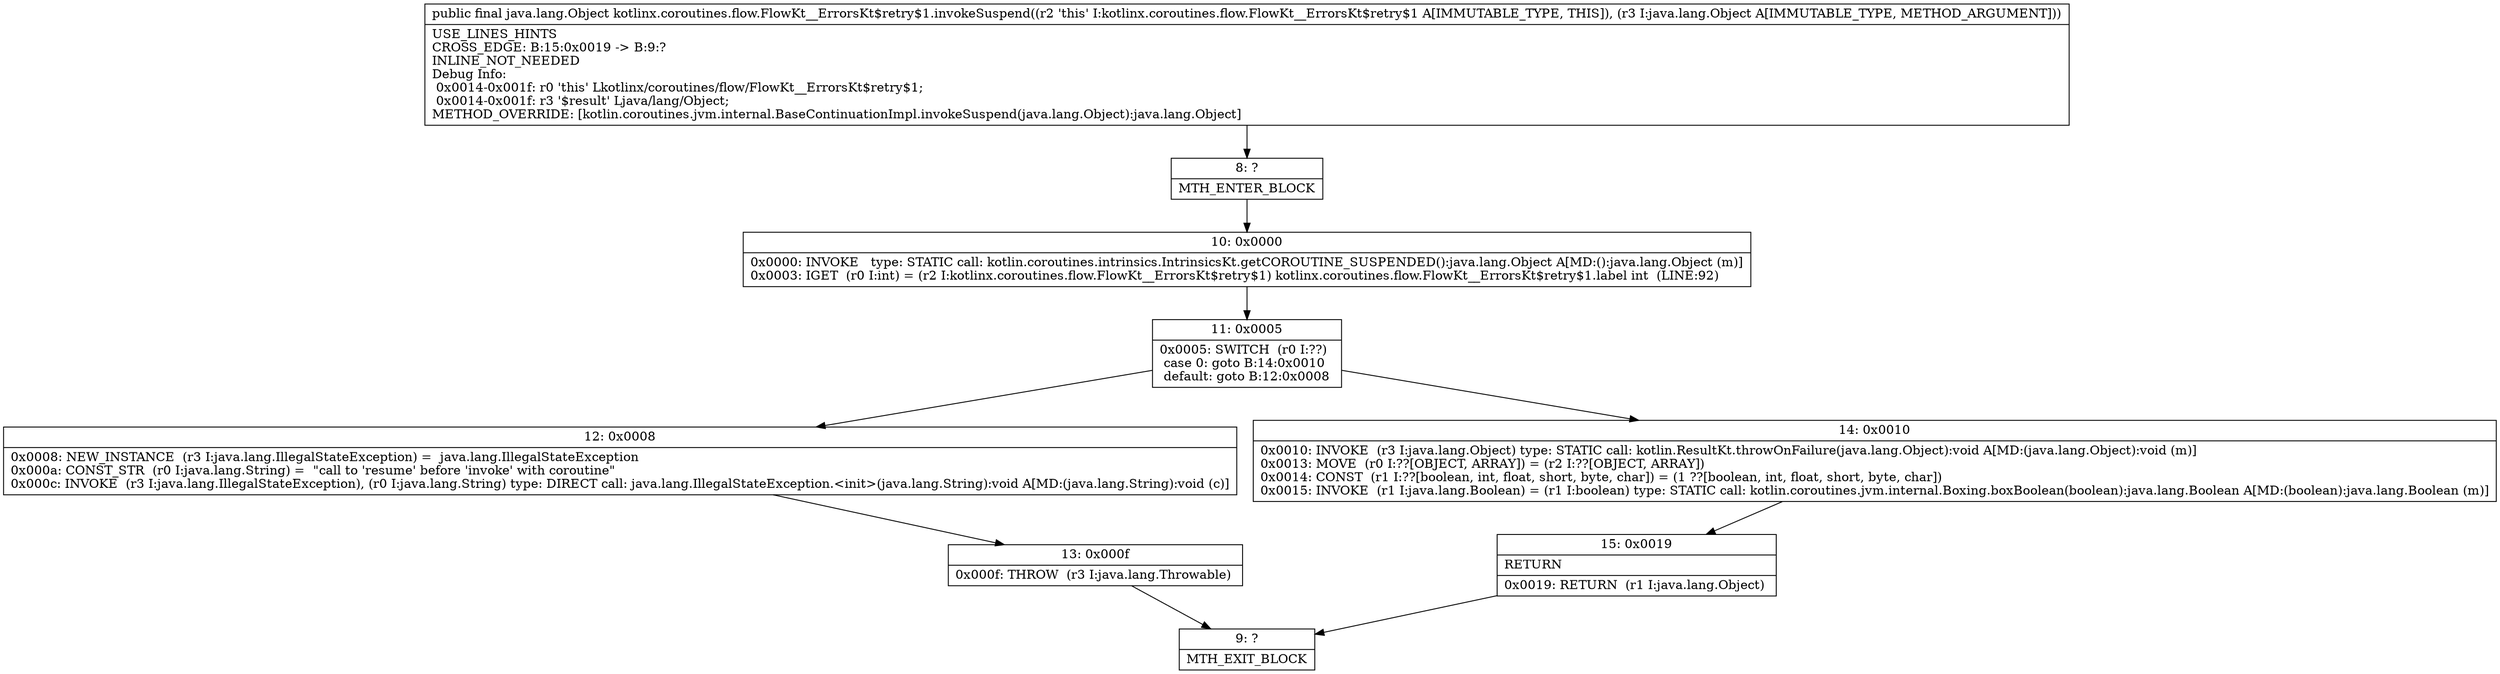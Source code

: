 digraph "CFG forkotlinx.coroutines.flow.FlowKt__ErrorsKt$retry$1.invokeSuspend(Ljava\/lang\/Object;)Ljava\/lang\/Object;" {
Node_8 [shape=record,label="{8\:\ ?|MTH_ENTER_BLOCK\l}"];
Node_10 [shape=record,label="{10\:\ 0x0000|0x0000: INVOKE   type: STATIC call: kotlin.coroutines.intrinsics.IntrinsicsKt.getCOROUTINE_SUSPENDED():java.lang.Object A[MD:():java.lang.Object (m)]\l0x0003: IGET  (r0 I:int) = (r2 I:kotlinx.coroutines.flow.FlowKt__ErrorsKt$retry$1) kotlinx.coroutines.flow.FlowKt__ErrorsKt$retry$1.label int  (LINE:92)\l}"];
Node_11 [shape=record,label="{11\:\ 0x0005|0x0005: SWITCH  (r0 I:??)\l case 0: goto B:14:0x0010\l default: goto B:12:0x0008 \l}"];
Node_12 [shape=record,label="{12\:\ 0x0008|0x0008: NEW_INSTANCE  (r3 I:java.lang.IllegalStateException) =  java.lang.IllegalStateException \l0x000a: CONST_STR  (r0 I:java.lang.String) =  \"call to 'resume' before 'invoke' with coroutine\" \l0x000c: INVOKE  (r3 I:java.lang.IllegalStateException), (r0 I:java.lang.String) type: DIRECT call: java.lang.IllegalStateException.\<init\>(java.lang.String):void A[MD:(java.lang.String):void (c)]\l}"];
Node_13 [shape=record,label="{13\:\ 0x000f|0x000f: THROW  (r3 I:java.lang.Throwable) \l}"];
Node_9 [shape=record,label="{9\:\ ?|MTH_EXIT_BLOCK\l}"];
Node_14 [shape=record,label="{14\:\ 0x0010|0x0010: INVOKE  (r3 I:java.lang.Object) type: STATIC call: kotlin.ResultKt.throwOnFailure(java.lang.Object):void A[MD:(java.lang.Object):void (m)]\l0x0013: MOVE  (r0 I:??[OBJECT, ARRAY]) = (r2 I:??[OBJECT, ARRAY]) \l0x0014: CONST  (r1 I:??[boolean, int, float, short, byte, char]) = (1 ??[boolean, int, float, short, byte, char]) \l0x0015: INVOKE  (r1 I:java.lang.Boolean) = (r1 I:boolean) type: STATIC call: kotlin.coroutines.jvm.internal.Boxing.boxBoolean(boolean):java.lang.Boolean A[MD:(boolean):java.lang.Boolean (m)]\l}"];
Node_15 [shape=record,label="{15\:\ 0x0019|RETURN\l|0x0019: RETURN  (r1 I:java.lang.Object) \l}"];
MethodNode[shape=record,label="{public final java.lang.Object kotlinx.coroutines.flow.FlowKt__ErrorsKt$retry$1.invokeSuspend((r2 'this' I:kotlinx.coroutines.flow.FlowKt__ErrorsKt$retry$1 A[IMMUTABLE_TYPE, THIS]), (r3 I:java.lang.Object A[IMMUTABLE_TYPE, METHOD_ARGUMENT]))  | USE_LINES_HINTS\lCROSS_EDGE: B:15:0x0019 \-\> B:9:?\lINLINE_NOT_NEEDED\lDebug Info:\l  0x0014\-0x001f: r0 'this' Lkotlinx\/coroutines\/flow\/FlowKt__ErrorsKt$retry$1;\l  0x0014\-0x001f: r3 '$result' Ljava\/lang\/Object;\lMETHOD_OVERRIDE: [kotlin.coroutines.jvm.internal.BaseContinuationImpl.invokeSuspend(java.lang.Object):java.lang.Object]\l}"];
MethodNode -> Node_8;Node_8 -> Node_10;
Node_10 -> Node_11;
Node_11 -> Node_12;
Node_11 -> Node_14;
Node_12 -> Node_13;
Node_13 -> Node_9;
Node_14 -> Node_15;
Node_15 -> Node_9;
}


